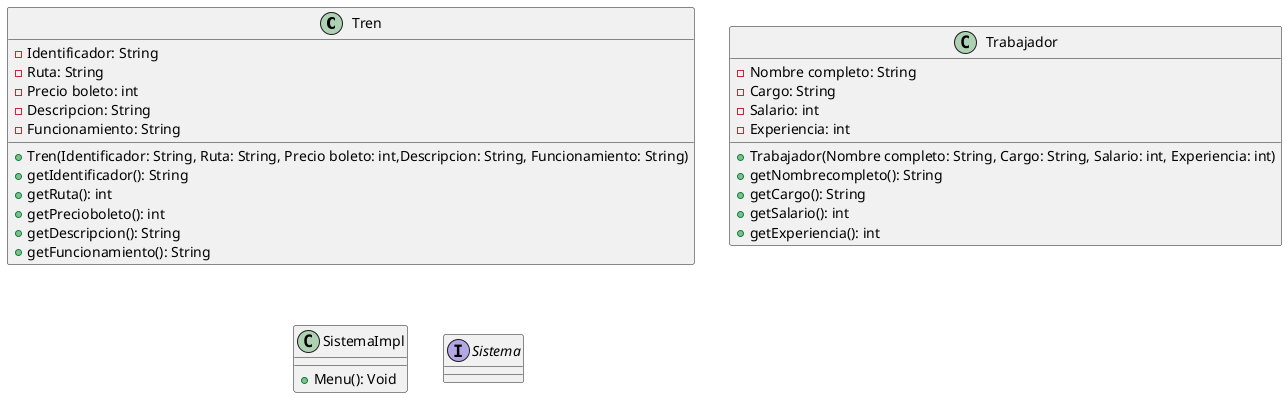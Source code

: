 @startuml
class Tren{

- Identificador: String
- Ruta: String
- Precio boleto: int
- Descripcion: String
- Funcionamiento: String
+ Tren(Identificador: String, Ruta: String, Precio boleto: int,Descripcion: String, Funcionamiento: String)
+ getIdentificador(): String
+ getRuta(): int
+ getPrecioboleto(): int
+ getDescripcion(): String
+ getFuncionamiento(): String
}

class Trabajador{

- Nombre completo: String
- Cargo: String
- Salario: int
- Experiencia: int
+ Trabajador(Nombre completo: String, Cargo: String, Salario: int, Experiencia: int)
+ getNombrecompleto(): String
+ getCargo(): String
+ getSalario(): int
+ getExperiencia(): int

}
class SistemaImpl{
+ Menu(): Void
}

interface Sistema{
}

@enduml